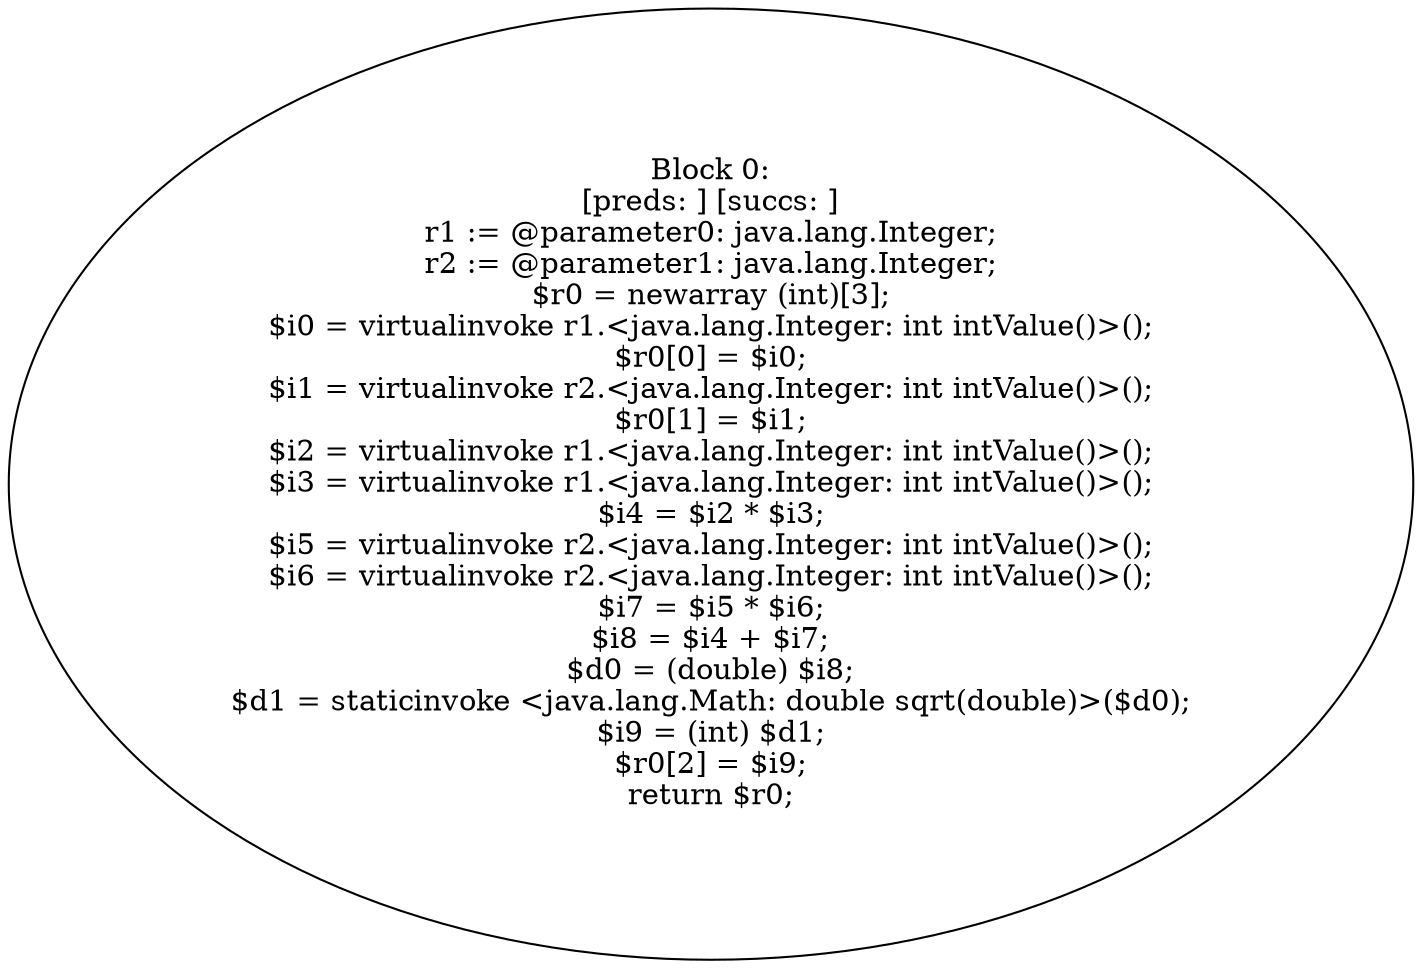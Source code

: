 digraph "unitGraph" {
    "Block 0:
[preds: ] [succs: ]
r1 := @parameter0: java.lang.Integer;
r2 := @parameter1: java.lang.Integer;
$r0 = newarray (int)[3];
$i0 = virtualinvoke r1.<java.lang.Integer: int intValue()>();
$r0[0] = $i0;
$i1 = virtualinvoke r2.<java.lang.Integer: int intValue()>();
$r0[1] = $i1;
$i2 = virtualinvoke r1.<java.lang.Integer: int intValue()>();
$i3 = virtualinvoke r1.<java.lang.Integer: int intValue()>();
$i4 = $i2 * $i3;
$i5 = virtualinvoke r2.<java.lang.Integer: int intValue()>();
$i6 = virtualinvoke r2.<java.lang.Integer: int intValue()>();
$i7 = $i5 * $i6;
$i8 = $i4 + $i7;
$d0 = (double) $i8;
$d1 = staticinvoke <java.lang.Math: double sqrt(double)>($d0);
$i9 = (int) $d1;
$r0[2] = $i9;
return $r0;
"
}
